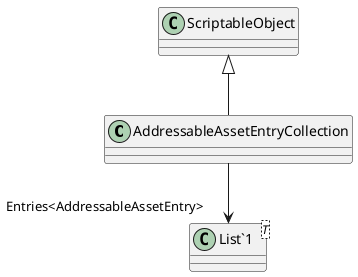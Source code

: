 @startuml
class AddressableAssetEntryCollection {
}
class "List`1"<T> {
}
ScriptableObject <|-- AddressableAssetEntryCollection
AddressableAssetEntryCollection --> "Entries<AddressableAssetEntry>" "List`1"
@enduml
